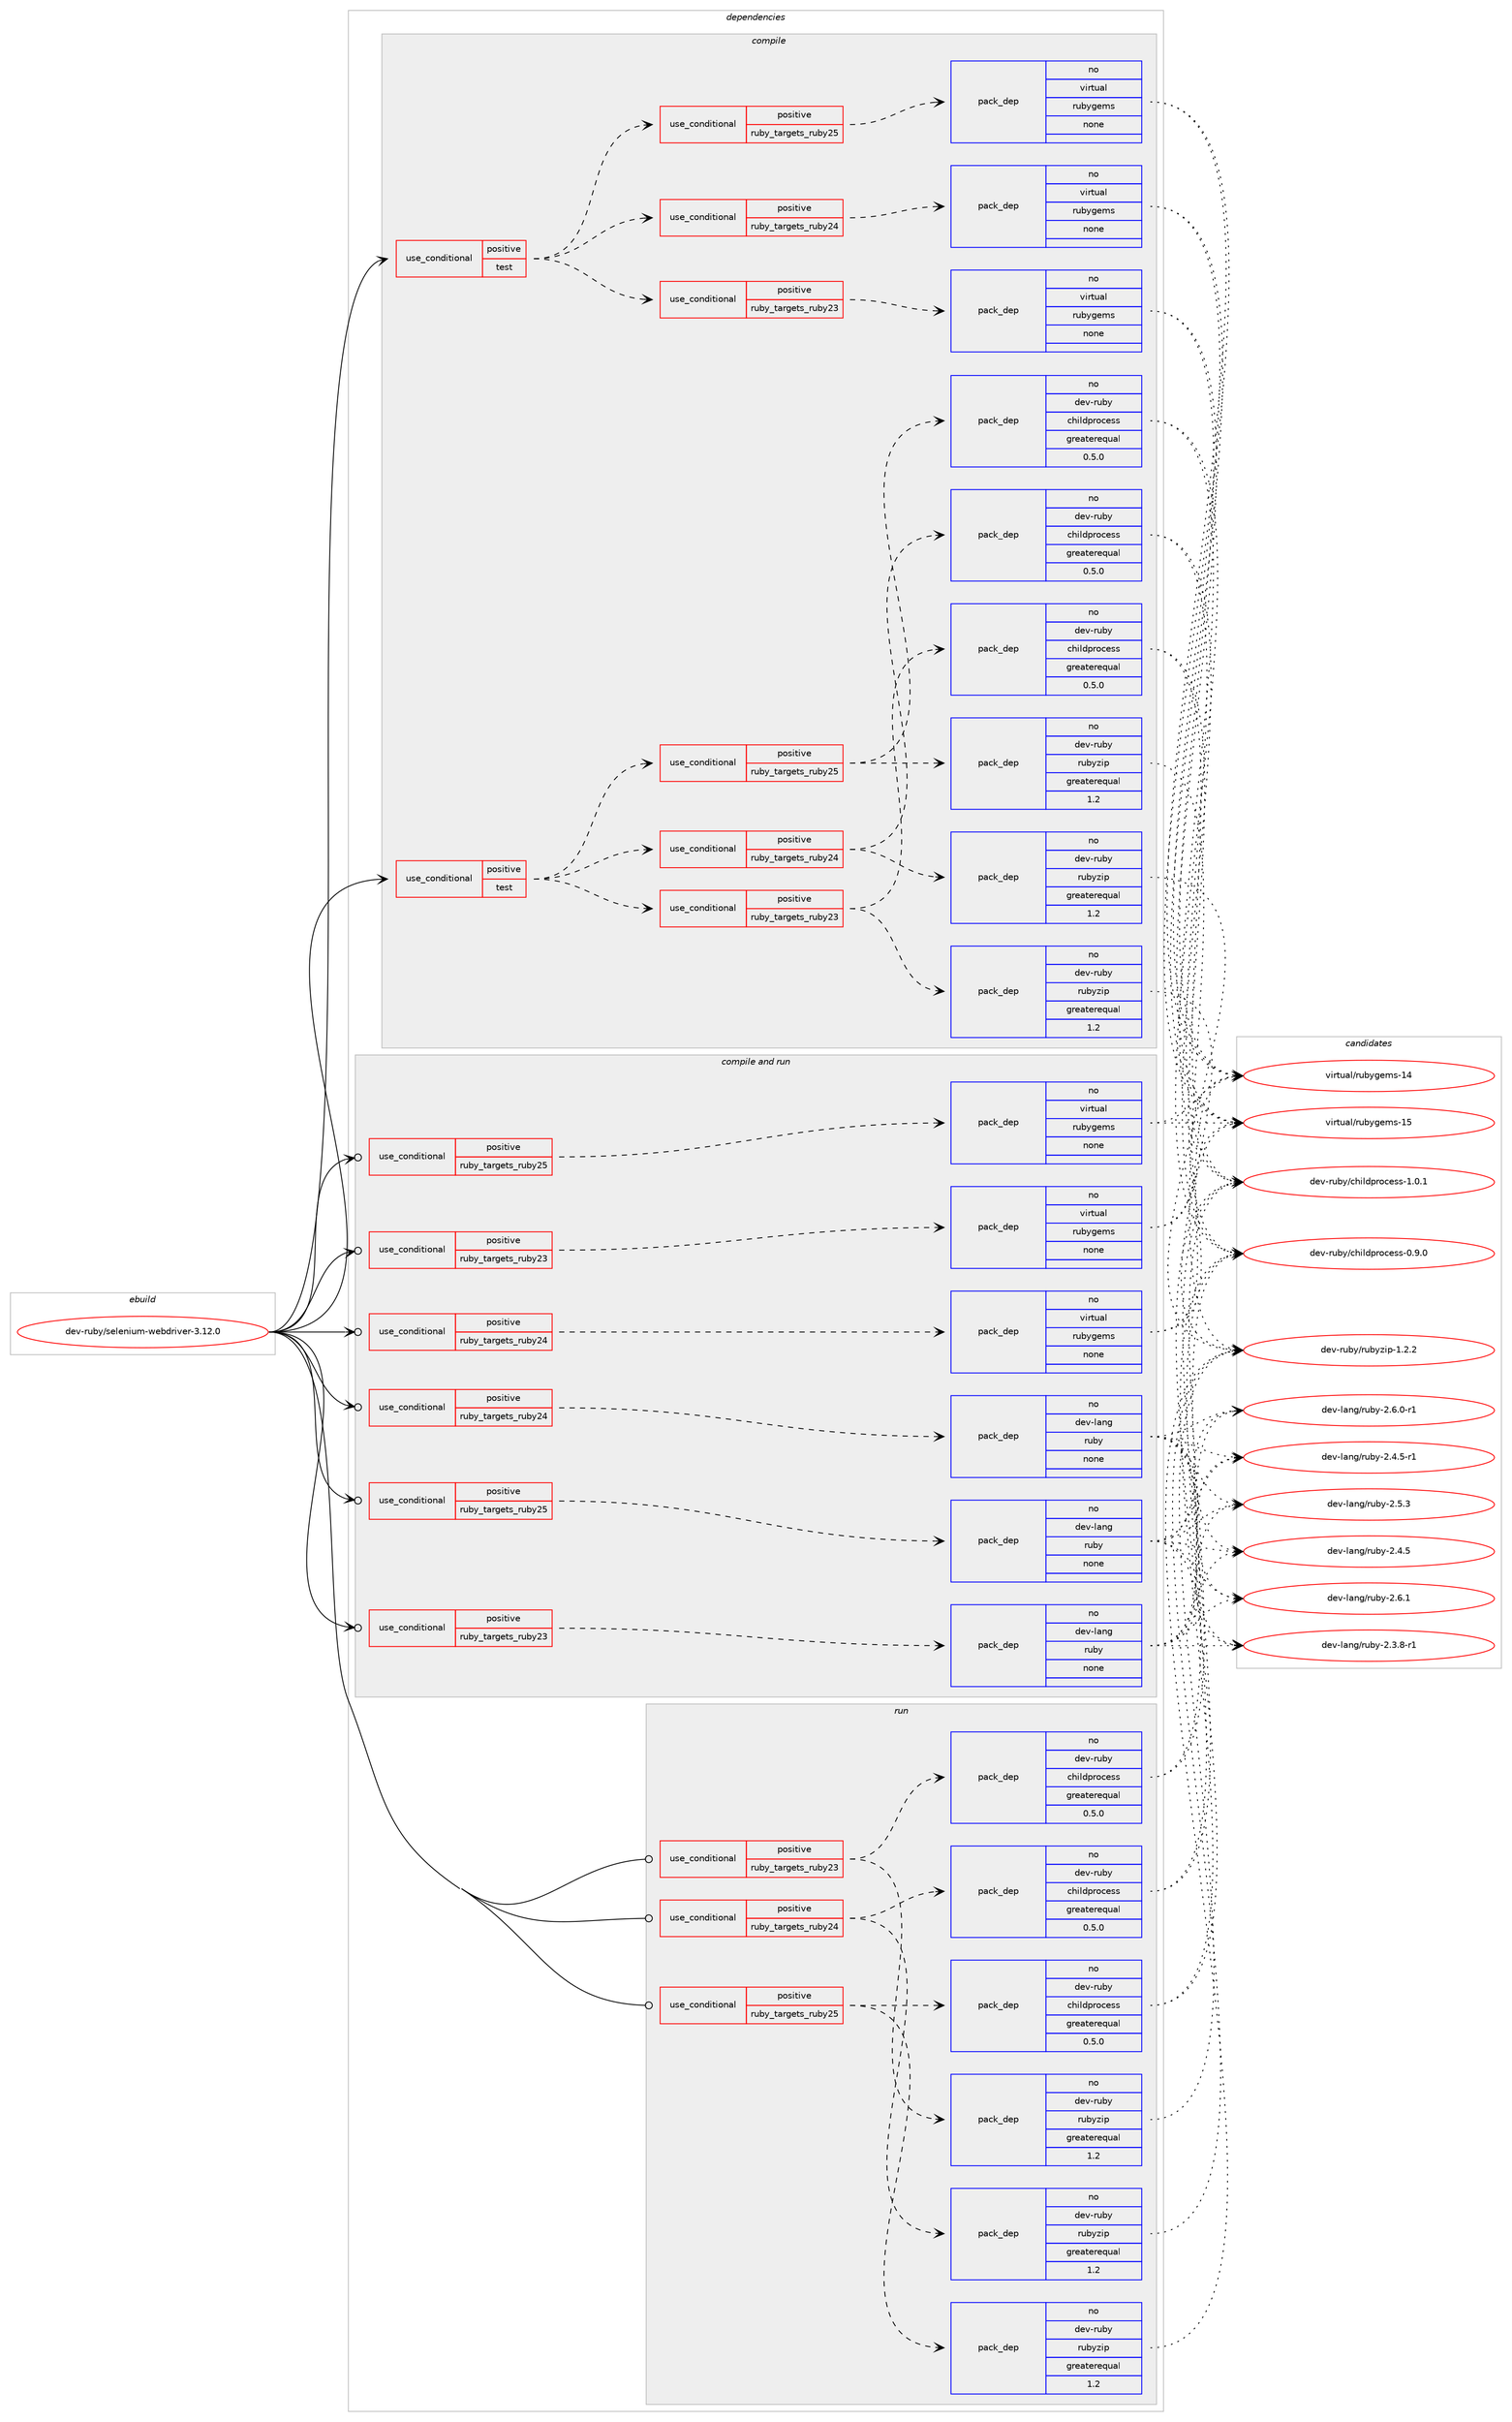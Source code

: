 digraph prolog {

# *************
# Graph options
# *************

newrank=true;
concentrate=true;
compound=true;
graph [rankdir=LR,fontname=Helvetica,fontsize=10,ranksep=1.5];#, ranksep=2.5, nodesep=0.2];
edge  [arrowhead=vee];
node  [fontname=Helvetica,fontsize=10];

# **********
# The ebuild
# **********

subgraph cluster_leftcol {
color=gray;
rank=same;
label=<<i>ebuild</i>>;
id [label="dev-ruby/selenium-webdriver-3.12.0", color=red, width=4, href="../dev-ruby/selenium-webdriver-3.12.0.svg"];
}

# ****************
# The dependencies
# ****************

subgraph cluster_midcol {
color=gray;
label=<<i>dependencies</i>>;
subgraph cluster_compile {
fillcolor="#eeeeee";
style=filled;
label=<<i>compile</i>>;
subgraph cond417509 {
dependency1528133 [label=<<TABLE BORDER="0" CELLBORDER="1" CELLSPACING="0" CELLPADDING="4"><TR><TD ROWSPAN="3" CELLPADDING="10">use_conditional</TD></TR><TR><TD>positive</TD></TR><TR><TD>test</TD></TR></TABLE>>, shape=none, color=red];
subgraph cond417510 {
dependency1528134 [label=<<TABLE BORDER="0" CELLBORDER="1" CELLSPACING="0" CELLPADDING="4"><TR><TD ROWSPAN="3" CELLPADDING="10">use_conditional</TD></TR><TR><TD>positive</TD></TR><TR><TD>ruby_targets_ruby23</TD></TR></TABLE>>, shape=none, color=red];
subgraph pack1087118 {
dependency1528135 [label=<<TABLE BORDER="0" CELLBORDER="1" CELLSPACING="0" CELLPADDING="4" WIDTH="220"><TR><TD ROWSPAN="6" CELLPADDING="30">pack_dep</TD></TR><TR><TD WIDTH="110">no</TD></TR><TR><TD>dev-ruby</TD></TR><TR><TD>childprocess</TD></TR><TR><TD>greaterequal</TD></TR><TR><TD>0.5.0</TD></TR></TABLE>>, shape=none, color=blue];
}
dependency1528134:e -> dependency1528135:w [weight=20,style="dashed",arrowhead="vee"];
subgraph pack1087119 {
dependency1528136 [label=<<TABLE BORDER="0" CELLBORDER="1" CELLSPACING="0" CELLPADDING="4" WIDTH="220"><TR><TD ROWSPAN="6" CELLPADDING="30">pack_dep</TD></TR><TR><TD WIDTH="110">no</TD></TR><TR><TD>dev-ruby</TD></TR><TR><TD>rubyzip</TD></TR><TR><TD>greaterequal</TD></TR><TR><TD>1.2</TD></TR></TABLE>>, shape=none, color=blue];
}
dependency1528134:e -> dependency1528136:w [weight=20,style="dashed",arrowhead="vee"];
}
dependency1528133:e -> dependency1528134:w [weight=20,style="dashed",arrowhead="vee"];
subgraph cond417511 {
dependency1528137 [label=<<TABLE BORDER="0" CELLBORDER="1" CELLSPACING="0" CELLPADDING="4"><TR><TD ROWSPAN="3" CELLPADDING="10">use_conditional</TD></TR><TR><TD>positive</TD></TR><TR><TD>ruby_targets_ruby24</TD></TR></TABLE>>, shape=none, color=red];
subgraph pack1087120 {
dependency1528138 [label=<<TABLE BORDER="0" CELLBORDER="1" CELLSPACING="0" CELLPADDING="4" WIDTH="220"><TR><TD ROWSPAN="6" CELLPADDING="30">pack_dep</TD></TR><TR><TD WIDTH="110">no</TD></TR><TR><TD>dev-ruby</TD></TR><TR><TD>childprocess</TD></TR><TR><TD>greaterequal</TD></TR><TR><TD>0.5.0</TD></TR></TABLE>>, shape=none, color=blue];
}
dependency1528137:e -> dependency1528138:w [weight=20,style="dashed",arrowhead="vee"];
subgraph pack1087121 {
dependency1528139 [label=<<TABLE BORDER="0" CELLBORDER="1" CELLSPACING="0" CELLPADDING="4" WIDTH="220"><TR><TD ROWSPAN="6" CELLPADDING="30">pack_dep</TD></TR><TR><TD WIDTH="110">no</TD></TR><TR><TD>dev-ruby</TD></TR><TR><TD>rubyzip</TD></TR><TR><TD>greaterequal</TD></TR><TR><TD>1.2</TD></TR></TABLE>>, shape=none, color=blue];
}
dependency1528137:e -> dependency1528139:w [weight=20,style="dashed",arrowhead="vee"];
}
dependency1528133:e -> dependency1528137:w [weight=20,style="dashed",arrowhead="vee"];
subgraph cond417512 {
dependency1528140 [label=<<TABLE BORDER="0" CELLBORDER="1" CELLSPACING="0" CELLPADDING="4"><TR><TD ROWSPAN="3" CELLPADDING="10">use_conditional</TD></TR><TR><TD>positive</TD></TR><TR><TD>ruby_targets_ruby25</TD></TR></TABLE>>, shape=none, color=red];
subgraph pack1087122 {
dependency1528141 [label=<<TABLE BORDER="0" CELLBORDER="1" CELLSPACING="0" CELLPADDING="4" WIDTH="220"><TR><TD ROWSPAN="6" CELLPADDING="30">pack_dep</TD></TR><TR><TD WIDTH="110">no</TD></TR><TR><TD>dev-ruby</TD></TR><TR><TD>childprocess</TD></TR><TR><TD>greaterequal</TD></TR><TR><TD>0.5.0</TD></TR></TABLE>>, shape=none, color=blue];
}
dependency1528140:e -> dependency1528141:w [weight=20,style="dashed",arrowhead="vee"];
subgraph pack1087123 {
dependency1528142 [label=<<TABLE BORDER="0" CELLBORDER="1" CELLSPACING="0" CELLPADDING="4" WIDTH="220"><TR><TD ROWSPAN="6" CELLPADDING="30">pack_dep</TD></TR><TR><TD WIDTH="110">no</TD></TR><TR><TD>dev-ruby</TD></TR><TR><TD>rubyzip</TD></TR><TR><TD>greaterequal</TD></TR><TR><TD>1.2</TD></TR></TABLE>>, shape=none, color=blue];
}
dependency1528140:e -> dependency1528142:w [weight=20,style="dashed",arrowhead="vee"];
}
dependency1528133:e -> dependency1528140:w [weight=20,style="dashed",arrowhead="vee"];
}
id:e -> dependency1528133:w [weight=20,style="solid",arrowhead="vee"];
subgraph cond417513 {
dependency1528143 [label=<<TABLE BORDER="0" CELLBORDER="1" CELLSPACING="0" CELLPADDING="4"><TR><TD ROWSPAN="3" CELLPADDING="10">use_conditional</TD></TR><TR><TD>positive</TD></TR><TR><TD>test</TD></TR></TABLE>>, shape=none, color=red];
subgraph cond417514 {
dependency1528144 [label=<<TABLE BORDER="0" CELLBORDER="1" CELLSPACING="0" CELLPADDING="4"><TR><TD ROWSPAN="3" CELLPADDING="10">use_conditional</TD></TR><TR><TD>positive</TD></TR><TR><TD>ruby_targets_ruby23</TD></TR></TABLE>>, shape=none, color=red];
subgraph pack1087124 {
dependency1528145 [label=<<TABLE BORDER="0" CELLBORDER="1" CELLSPACING="0" CELLPADDING="4" WIDTH="220"><TR><TD ROWSPAN="6" CELLPADDING="30">pack_dep</TD></TR><TR><TD WIDTH="110">no</TD></TR><TR><TD>virtual</TD></TR><TR><TD>rubygems</TD></TR><TR><TD>none</TD></TR><TR><TD></TD></TR></TABLE>>, shape=none, color=blue];
}
dependency1528144:e -> dependency1528145:w [weight=20,style="dashed",arrowhead="vee"];
}
dependency1528143:e -> dependency1528144:w [weight=20,style="dashed",arrowhead="vee"];
subgraph cond417515 {
dependency1528146 [label=<<TABLE BORDER="0" CELLBORDER="1" CELLSPACING="0" CELLPADDING="4"><TR><TD ROWSPAN="3" CELLPADDING="10">use_conditional</TD></TR><TR><TD>positive</TD></TR><TR><TD>ruby_targets_ruby24</TD></TR></TABLE>>, shape=none, color=red];
subgraph pack1087125 {
dependency1528147 [label=<<TABLE BORDER="0" CELLBORDER="1" CELLSPACING="0" CELLPADDING="4" WIDTH="220"><TR><TD ROWSPAN="6" CELLPADDING="30">pack_dep</TD></TR><TR><TD WIDTH="110">no</TD></TR><TR><TD>virtual</TD></TR><TR><TD>rubygems</TD></TR><TR><TD>none</TD></TR><TR><TD></TD></TR></TABLE>>, shape=none, color=blue];
}
dependency1528146:e -> dependency1528147:w [weight=20,style="dashed",arrowhead="vee"];
}
dependency1528143:e -> dependency1528146:w [weight=20,style="dashed",arrowhead="vee"];
subgraph cond417516 {
dependency1528148 [label=<<TABLE BORDER="0" CELLBORDER="1" CELLSPACING="0" CELLPADDING="4"><TR><TD ROWSPAN="3" CELLPADDING="10">use_conditional</TD></TR><TR><TD>positive</TD></TR><TR><TD>ruby_targets_ruby25</TD></TR></TABLE>>, shape=none, color=red];
subgraph pack1087126 {
dependency1528149 [label=<<TABLE BORDER="0" CELLBORDER="1" CELLSPACING="0" CELLPADDING="4" WIDTH="220"><TR><TD ROWSPAN="6" CELLPADDING="30">pack_dep</TD></TR><TR><TD WIDTH="110">no</TD></TR><TR><TD>virtual</TD></TR><TR><TD>rubygems</TD></TR><TR><TD>none</TD></TR><TR><TD></TD></TR></TABLE>>, shape=none, color=blue];
}
dependency1528148:e -> dependency1528149:w [weight=20,style="dashed",arrowhead="vee"];
}
dependency1528143:e -> dependency1528148:w [weight=20,style="dashed",arrowhead="vee"];
}
id:e -> dependency1528143:w [weight=20,style="solid",arrowhead="vee"];
}
subgraph cluster_compileandrun {
fillcolor="#eeeeee";
style=filled;
label=<<i>compile and run</i>>;
subgraph cond417517 {
dependency1528150 [label=<<TABLE BORDER="0" CELLBORDER="1" CELLSPACING="0" CELLPADDING="4"><TR><TD ROWSPAN="3" CELLPADDING="10">use_conditional</TD></TR><TR><TD>positive</TD></TR><TR><TD>ruby_targets_ruby23</TD></TR></TABLE>>, shape=none, color=red];
subgraph pack1087127 {
dependency1528151 [label=<<TABLE BORDER="0" CELLBORDER="1" CELLSPACING="0" CELLPADDING="4" WIDTH="220"><TR><TD ROWSPAN="6" CELLPADDING="30">pack_dep</TD></TR><TR><TD WIDTH="110">no</TD></TR><TR><TD>dev-lang</TD></TR><TR><TD>ruby</TD></TR><TR><TD>none</TD></TR><TR><TD></TD></TR></TABLE>>, shape=none, color=blue];
}
dependency1528150:e -> dependency1528151:w [weight=20,style="dashed",arrowhead="vee"];
}
id:e -> dependency1528150:w [weight=20,style="solid",arrowhead="odotvee"];
subgraph cond417518 {
dependency1528152 [label=<<TABLE BORDER="0" CELLBORDER="1" CELLSPACING="0" CELLPADDING="4"><TR><TD ROWSPAN="3" CELLPADDING="10">use_conditional</TD></TR><TR><TD>positive</TD></TR><TR><TD>ruby_targets_ruby23</TD></TR></TABLE>>, shape=none, color=red];
subgraph pack1087128 {
dependency1528153 [label=<<TABLE BORDER="0" CELLBORDER="1" CELLSPACING="0" CELLPADDING="4" WIDTH="220"><TR><TD ROWSPAN="6" CELLPADDING="30">pack_dep</TD></TR><TR><TD WIDTH="110">no</TD></TR><TR><TD>virtual</TD></TR><TR><TD>rubygems</TD></TR><TR><TD>none</TD></TR><TR><TD></TD></TR></TABLE>>, shape=none, color=blue];
}
dependency1528152:e -> dependency1528153:w [weight=20,style="dashed",arrowhead="vee"];
}
id:e -> dependency1528152:w [weight=20,style="solid",arrowhead="odotvee"];
subgraph cond417519 {
dependency1528154 [label=<<TABLE BORDER="0" CELLBORDER="1" CELLSPACING="0" CELLPADDING="4"><TR><TD ROWSPAN="3" CELLPADDING="10">use_conditional</TD></TR><TR><TD>positive</TD></TR><TR><TD>ruby_targets_ruby24</TD></TR></TABLE>>, shape=none, color=red];
subgraph pack1087129 {
dependency1528155 [label=<<TABLE BORDER="0" CELLBORDER="1" CELLSPACING="0" CELLPADDING="4" WIDTH="220"><TR><TD ROWSPAN="6" CELLPADDING="30">pack_dep</TD></TR><TR><TD WIDTH="110">no</TD></TR><TR><TD>dev-lang</TD></TR><TR><TD>ruby</TD></TR><TR><TD>none</TD></TR><TR><TD></TD></TR></TABLE>>, shape=none, color=blue];
}
dependency1528154:e -> dependency1528155:w [weight=20,style="dashed",arrowhead="vee"];
}
id:e -> dependency1528154:w [weight=20,style="solid",arrowhead="odotvee"];
subgraph cond417520 {
dependency1528156 [label=<<TABLE BORDER="0" CELLBORDER="1" CELLSPACING="0" CELLPADDING="4"><TR><TD ROWSPAN="3" CELLPADDING="10">use_conditional</TD></TR><TR><TD>positive</TD></TR><TR><TD>ruby_targets_ruby24</TD></TR></TABLE>>, shape=none, color=red];
subgraph pack1087130 {
dependency1528157 [label=<<TABLE BORDER="0" CELLBORDER="1" CELLSPACING="0" CELLPADDING="4" WIDTH="220"><TR><TD ROWSPAN="6" CELLPADDING="30">pack_dep</TD></TR><TR><TD WIDTH="110">no</TD></TR><TR><TD>virtual</TD></TR><TR><TD>rubygems</TD></TR><TR><TD>none</TD></TR><TR><TD></TD></TR></TABLE>>, shape=none, color=blue];
}
dependency1528156:e -> dependency1528157:w [weight=20,style="dashed",arrowhead="vee"];
}
id:e -> dependency1528156:w [weight=20,style="solid",arrowhead="odotvee"];
subgraph cond417521 {
dependency1528158 [label=<<TABLE BORDER="0" CELLBORDER="1" CELLSPACING="0" CELLPADDING="4"><TR><TD ROWSPAN="3" CELLPADDING="10">use_conditional</TD></TR><TR><TD>positive</TD></TR><TR><TD>ruby_targets_ruby25</TD></TR></TABLE>>, shape=none, color=red];
subgraph pack1087131 {
dependency1528159 [label=<<TABLE BORDER="0" CELLBORDER="1" CELLSPACING="0" CELLPADDING="4" WIDTH="220"><TR><TD ROWSPAN="6" CELLPADDING="30">pack_dep</TD></TR><TR><TD WIDTH="110">no</TD></TR><TR><TD>dev-lang</TD></TR><TR><TD>ruby</TD></TR><TR><TD>none</TD></TR><TR><TD></TD></TR></TABLE>>, shape=none, color=blue];
}
dependency1528158:e -> dependency1528159:w [weight=20,style="dashed",arrowhead="vee"];
}
id:e -> dependency1528158:w [weight=20,style="solid",arrowhead="odotvee"];
subgraph cond417522 {
dependency1528160 [label=<<TABLE BORDER="0" CELLBORDER="1" CELLSPACING="0" CELLPADDING="4"><TR><TD ROWSPAN="3" CELLPADDING="10">use_conditional</TD></TR><TR><TD>positive</TD></TR><TR><TD>ruby_targets_ruby25</TD></TR></TABLE>>, shape=none, color=red];
subgraph pack1087132 {
dependency1528161 [label=<<TABLE BORDER="0" CELLBORDER="1" CELLSPACING="0" CELLPADDING="4" WIDTH="220"><TR><TD ROWSPAN="6" CELLPADDING="30">pack_dep</TD></TR><TR><TD WIDTH="110">no</TD></TR><TR><TD>virtual</TD></TR><TR><TD>rubygems</TD></TR><TR><TD>none</TD></TR><TR><TD></TD></TR></TABLE>>, shape=none, color=blue];
}
dependency1528160:e -> dependency1528161:w [weight=20,style="dashed",arrowhead="vee"];
}
id:e -> dependency1528160:w [weight=20,style="solid",arrowhead="odotvee"];
}
subgraph cluster_run {
fillcolor="#eeeeee";
style=filled;
label=<<i>run</i>>;
subgraph cond417523 {
dependency1528162 [label=<<TABLE BORDER="0" CELLBORDER="1" CELLSPACING="0" CELLPADDING="4"><TR><TD ROWSPAN="3" CELLPADDING="10">use_conditional</TD></TR><TR><TD>positive</TD></TR><TR><TD>ruby_targets_ruby23</TD></TR></TABLE>>, shape=none, color=red];
subgraph pack1087133 {
dependency1528163 [label=<<TABLE BORDER="0" CELLBORDER="1" CELLSPACING="0" CELLPADDING="4" WIDTH="220"><TR><TD ROWSPAN="6" CELLPADDING="30">pack_dep</TD></TR><TR><TD WIDTH="110">no</TD></TR><TR><TD>dev-ruby</TD></TR><TR><TD>childprocess</TD></TR><TR><TD>greaterequal</TD></TR><TR><TD>0.5.0</TD></TR></TABLE>>, shape=none, color=blue];
}
dependency1528162:e -> dependency1528163:w [weight=20,style="dashed",arrowhead="vee"];
subgraph pack1087134 {
dependency1528164 [label=<<TABLE BORDER="0" CELLBORDER="1" CELLSPACING="0" CELLPADDING="4" WIDTH="220"><TR><TD ROWSPAN="6" CELLPADDING="30">pack_dep</TD></TR><TR><TD WIDTH="110">no</TD></TR><TR><TD>dev-ruby</TD></TR><TR><TD>rubyzip</TD></TR><TR><TD>greaterequal</TD></TR><TR><TD>1.2</TD></TR></TABLE>>, shape=none, color=blue];
}
dependency1528162:e -> dependency1528164:w [weight=20,style="dashed",arrowhead="vee"];
}
id:e -> dependency1528162:w [weight=20,style="solid",arrowhead="odot"];
subgraph cond417524 {
dependency1528165 [label=<<TABLE BORDER="0" CELLBORDER="1" CELLSPACING="0" CELLPADDING="4"><TR><TD ROWSPAN="3" CELLPADDING="10">use_conditional</TD></TR><TR><TD>positive</TD></TR><TR><TD>ruby_targets_ruby24</TD></TR></TABLE>>, shape=none, color=red];
subgraph pack1087135 {
dependency1528166 [label=<<TABLE BORDER="0" CELLBORDER="1" CELLSPACING="0" CELLPADDING="4" WIDTH="220"><TR><TD ROWSPAN="6" CELLPADDING="30">pack_dep</TD></TR><TR><TD WIDTH="110">no</TD></TR><TR><TD>dev-ruby</TD></TR><TR><TD>childprocess</TD></TR><TR><TD>greaterequal</TD></TR><TR><TD>0.5.0</TD></TR></TABLE>>, shape=none, color=blue];
}
dependency1528165:e -> dependency1528166:w [weight=20,style="dashed",arrowhead="vee"];
subgraph pack1087136 {
dependency1528167 [label=<<TABLE BORDER="0" CELLBORDER="1" CELLSPACING="0" CELLPADDING="4" WIDTH="220"><TR><TD ROWSPAN="6" CELLPADDING="30">pack_dep</TD></TR><TR><TD WIDTH="110">no</TD></TR><TR><TD>dev-ruby</TD></TR><TR><TD>rubyzip</TD></TR><TR><TD>greaterequal</TD></TR><TR><TD>1.2</TD></TR></TABLE>>, shape=none, color=blue];
}
dependency1528165:e -> dependency1528167:w [weight=20,style="dashed",arrowhead="vee"];
}
id:e -> dependency1528165:w [weight=20,style="solid",arrowhead="odot"];
subgraph cond417525 {
dependency1528168 [label=<<TABLE BORDER="0" CELLBORDER="1" CELLSPACING="0" CELLPADDING="4"><TR><TD ROWSPAN="3" CELLPADDING="10">use_conditional</TD></TR><TR><TD>positive</TD></TR><TR><TD>ruby_targets_ruby25</TD></TR></TABLE>>, shape=none, color=red];
subgraph pack1087137 {
dependency1528169 [label=<<TABLE BORDER="0" CELLBORDER="1" CELLSPACING="0" CELLPADDING="4" WIDTH="220"><TR><TD ROWSPAN="6" CELLPADDING="30">pack_dep</TD></TR><TR><TD WIDTH="110">no</TD></TR><TR><TD>dev-ruby</TD></TR><TR><TD>childprocess</TD></TR><TR><TD>greaterequal</TD></TR><TR><TD>0.5.0</TD></TR></TABLE>>, shape=none, color=blue];
}
dependency1528168:e -> dependency1528169:w [weight=20,style="dashed",arrowhead="vee"];
subgraph pack1087138 {
dependency1528170 [label=<<TABLE BORDER="0" CELLBORDER="1" CELLSPACING="0" CELLPADDING="4" WIDTH="220"><TR><TD ROWSPAN="6" CELLPADDING="30">pack_dep</TD></TR><TR><TD WIDTH="110">no</TD></TR><TR><TD>dev-ruby</TD></TR><TR><TD>rubyzip</TD></TR><TR><TD>greaterequal</TD></TR><TR><TD>1.2</TD></TR></TABLE>>, shape=none, color=blue];
}
dependency1528168:e -> dependency1528170:w [weight=20,style="dashed",arrowhead="vee"];
}
id:e -> dependency1528168:w [weight=20,style="solid",arrowhead="odot"];
}
}

# **************
# The candidates
# **************

subgraph cluster_choices {
rank=same;
color=gray;
label=<<i>candidates</i>>;

subgraph choice1087118 {
color=black;
nodesep=1;
choice1001011184511411798121479910410510810011211411199101115115454846574648 [label="dev-ruby/childprocess-0.9.0", color=red, width=4,href="../dev-ruby/childprocess-0.9.0.svg"];
choice1001011184511411798121479910410510810011211411199101115115454946484649 [label="dev-ruby/childprocess-1.0.1", color=red, width=4,href="../dev-ruby/childprocess-1.0.1.svg"];
dependency1528135:e -> choice1001011184511411798121479910410510810011211411199101115115454846574648:w [style=dotted,weight="100"];
dependency1528135:e -> choice1001011184511411798121479910410510810011211411199101115115454946484649:w [style=dotted,weight="100"];
}
subgraph choice1087119 {
color=black;
nodesep=1;
choice10010111845114117981214711411798121122105112454946504650 [label="dev-ruby/rubyzip-1.2.2", color=red, width=4,href="../dev-ruby/rubyzip-1.2.2.svg"];
dependency1528136:e -> choice10010111845114117981214711411798121122105112454946504650:w [style=dotted,weight="100"];
}
subgraph choice1087120 {
color=black;
nodesep=1;
choice1001011184511411798121479910410510810011211411199101115115454846574648 [label="dev-ruby/childprocess-0.9.0", color=red, width=4,href="../dev-ruby/childprocess-0.9.0.svg"];
choice1001011184511411798121479910410510810011211411199101115115454946484649 [label="dev-ruby/childprocess-1.0.1", color=red, width=4,href="../dev-ruby/childprocess-1.0.1.svg"];
dependency1528138:e -> choice1001011184511411798121479910410510810011211411199101115115454846574648:w [style=dotted,weight="100"];
dependency1528138:e -> choice1001011184511411798121479910410510810011211411199101115115454946484649:w [style=dotted,weight="100"];
}
subgraph choice1087121 {
color=black;
nodesep=1;
choice10010111845114117981214711411798121122105112454946504650 [label="dev-ruby/rubyzip-1.2.2", color=red, width=4,href="../dev-ruby/rubyzip-1.2.2.svg"];
dependency1528139:e -> choice10010111845114117981214711411798121122105112454946504650:w [style=dotted,weight="100"];
}
subgraph choice1087122 {
color=black;
nodesep=1;
choice1001011184511411798121479910410510810011211411199101115115454846574648 [label="dev-ruby/childprocess-0.9.0", color=red, width=4,href="../dev-ruby/childprocess-0.9.0.svg"];
choice1001011184511411798121479910410510810011211411199101115115454946484649 [label="dev-ruby/childprocess-1.0.1", color=red, width=4,href="../dev-ruby/childprocess-1.0.1.svg"];
dependency1528141:e -> choice1001011184511411798121479910410510810011211411199101115115454846574648:w [style=dotted,weight="100"];
dependency1528141:e -> choice1001011184511411798121479910410510810011211411199101115115454946484649:w [style=dotted,weight="100"];
}
subgraph choice1087123 {
color=black;
nodesep=1;
choice10010111845114117981214711411798121122105112454946504650 [label="dev-ruby/rubyzip-1.2.2", color=red, width=4,href="../dev-ruby/rubyzip-1.2.2.svg"];
dependency1528142:e -> choice10010111845114117981214711411798121122105112454946504650:w [style=dotted,weight="100"];
}
subgraph choice1087124 {
color=black;
nodesep=1;
choice118105114116117971084711411798121103101109115454952 [label="virtual/rubygems-14", color=red, width=4,href="../virtual/rubygems-14.svg"];
choice118105114116117971084711411798121103101109115454953 [label="virtual/rubygems-15", color=red, width=4,href="../virtual/rubygems-15.svg"];
dependency1528145:e -> choice118105114116117971084711411798121103101109115454952:w [style=dotted,weight="100"];
dependency1528145:e -> choice118105114116117971084711411798121103101109115454953:w [style=dotted,weight="100"];
}
subgraph choice1087125 {
color=black;
nodesep=1;
choice118105114116117971084711411798121103101109115454952 [label="virtual/rubygems-14", color=red, width=4,href="../virtual/rubygems-14.svg"];
choice118105114116117971084711411798121103101109115454953 [label="virtual/rubygems-15", color=red, width=4,href="../virtual/rubygems-15.svg"];
dependency1528147:e -> choice118105114116117971084711411798121103101109115454952:w [style=dotted,weight="100"];
dependency1528147:e -> choice118105114116117971084711411798121103101109115454953:w [style=dotted,weight="100"];
}
subgraph choice1087126 {
color=black;
nodesep=1;
choice118105114116117971084711411798121103101109115454952 [label="virtual/rubygems-14", color=red, width=4,href="../virtual/rubygems-14.svg"];
choice118105114116117971084711411798121103101109115454953 [label="virtual/rubygems-15", color=red, width=4,href="../virtual/rubygems-15.svg"];
dependency1528149:e -> choice118105114116117971084711411798121103101109115454952:w [style=dotted,weight="100"];
dependency1528149:e -> choice118105114116117971084711411798121103101109115454953:w [style=dotted,weight="100"];
}
subgraph choice1087127 {
color=black;
nodesep=1;
choice100101118451089711010347114117981214550465146564511449 [label="dev-lang/ruby-2.3.8-r1", color=red, width=4,href="../dev-lang/ruby-2.3.8-r1.svg"];
choice10010111845108971101034711411798121455046524653 [label="dev-lang/ruby-2.4.5", color=red, width=4,href="../dev-lang/ruby-2.4.5.svg"];
choice100101118451089711010347114117981214550465246534511449 [label="dev-lang/ruby-2.4.5-r1", color=red, width=4,href="../dev-lang/ruby-2.4.5-r1.svg"];
choice10010111845108971101034711411798121455046534651 [label="dev-lang/ruby-2.5.3", color=red, width=4,href="../dev-lang/ruby-2.5.3.svg"];
choice100101118451089711010347114117981214550465446484511449 [label="dev-lang/ruby-2.6.0-r1", color=red, width=4,href="../dev-lang/ruby-2.6.0-r1.svg"];
choice10010111845108971101034711411798121455046544649 [label="dev-lang/ruby-2.6.1", color=red, width=4,href="../dev-lang/ruby-2.6.1.svg"];
dependency1528151:e -> choice100101118451089711010347114117981214550465146564511449:w [style=dotted,weight="100"];
dependency1528151:e -> choice10010111845108971101034711411798121455046524653:w [style=dotted,weight="100"];
dependency1528151:e -> choice100101118451089711010347114117981214550465246534511449:w [style=dotted,weight="100"];
dependency1528151:e -> choice10010111845108971101034711411798121455046534651:w [style=dotted,weight="100"];
dependency1528151:e -> choice100101118451089711010347114117981214550465446484511449:w [style=dotted,weight="100"];
dependency1528151:e -> choice10010111845108971101034711411798121455046544649:w [style=dotted,weight="100"];
}
subgraph choice1087128 {
color=black;
nodesep=1;
choice118105114116117971084711411798121103101109115454952 [label="virtual/rubygems-14", color=red, width=4,href="../virtual/rubygems-14.svg"];
choice118105114116117971084711411798121103101109115454953 [label="virtual/rubygems-15", color=red, width=4,href="../virtual/rubygems-15.svg"];
dependency1528153:e -> choice118105114116117971084711411798121103101109115454952:w [style=dotted,weight="100"];
dependency1528153:e -> choice118105114116117971084711411798121103101109115454953:w [style=dotted,weight="100"];
}
subgraph choice1087129 {
color=black;
nodesep=1;
choice100101118451089711010347114117981214550465146564511449 [label="dev-lang/ruby-2.3.8-r1", color=red, width=4,href="../dev-lang/ruby-2.3.8-r1.svg"];
choice10010111845108971101034711411798121455046524653 [label="dev-lang/ruby-2.4.5", color=red, width=4,href="../dev-lang/ruby-2.4.5.svg"];
choice100101118451089711010347114117981214550465246534511449 [label="dev-lang/ruby-2.4.5-r1", color=red, width=4,href="../dev-lang/ruby-2.4.5-r1.svg"];
choice10010111845108971101034711411798121455046534651 [label="dev-lang/ruby-2.5.3", color=red, width=4,href="../dev-lang/ruby-2.5.3.svg"];
choice100101118451089711010347114117981214550465446484511449 [label="dev-lang/ruby-2.6.0-r1", color=red, width=4,href="../dev-lang/ruby-2.6.0-r1.svg"];
choice10010111845108971101034711411798121455046544649 [label="dev-lang/ruby-2.6.1", color=red, width=4,href="../dev-lang/ruby-2.6.1.svg"];
dependency1528155:e -> choice100101118451089711010347114117981214550465146564511449:w [style=dotted,weight="100"];
dependency1528155:e -> choice10010111845108971101034711411798121455046524653:w [style=dotted,weight="100"];
dependency1528155:e -> choice100101118451089711010347114117981214550465246534511449:w [style=dotted,weight="100"];
dependency1528155:e -> choice10010111845108971101034711411798121455046534651:w [style=dotted,weight="100"];
dependency1528155:e -> choice100101118451089711010347114117981214550465446484511449:w [style=dotted,weight="100"];
dependency1528155:e -> choice10010111845108971101034711411798121455046544649:w [style=dotted,weight="100"];
}
subgraph choice1087130 {
color=black;
nodesep=1;
choice118105114116117971084711411798121103101109115454952 [label="virtual/rubygems-14", color=red, width=4,href="../virtual/rubygems-14.svg"];
choice118105114116117971084711411798121103101109115454953 [label="virtual/rubygems-15", color=red, width=4,href="../virtual/rubygems-15.svg"];
dependency1528157:e -> choice118105114116117971084711411798121103101109115454952:w [style=dotted,weight="100"];
dependency1528157:e -> choice118105114116117971084711411798121103101109115454953:w [style=dotted,weight="100"];
}
subgraph choice1087131 {
color=black;
nodesep=1;
choice100101118451089711010347114117981214550465146564511449 [label="dev-lang/ruby-2.3.8-r1", color=red, width=4,href="../dev-lang/ruby-2.3.8-r1.svg"];
choice10010111845108971101034711411798121455046524653 [label="dev-lang/ruby-2.4.5", color=red, width=4,href="../dev-lang/ruby-2.4.5.svg"];
choice100101118451089711010347114117981214550465246534511449 [label="dev-lang/ruby-2.4.5-r1", color=red, width=4,href="../dev-lang/ruby-2.4.5-r1.svg"];
choice10010111845108971101034711411798121455046534651 [label="dev-lang/ruby-2.5.3", color=red, width=4,href="../dev-lang/ruby-2.5.3.svg"];
choice100101118451089711010347114117981214550465446484511449 [label="dev-lang/ruby-2.6.0-r1", color=red, width=4,href="../dev-lang/ruby-2.6.0-r1.svg"];
choice10010111845108971101034711411798121455046544649 [label="dev-lang/ruby-2.6.1", color=red, width=4,href="../dev-lang/ruby-2.6.1.svg"];
dependency1528159:e -> choice100101118451089711010347114117981214550465146564511449:w [style=dotted,weight="100"];
dependency1528159:e -> choice10010111845108971101034711411798121455046524653:w [style=dotted,weight="100"];
dependency1528159:e -> choice100101118451089711010347114117981214550465246534511449:w [style=dotted,weight="100"];
dependency1528159:e -> choice10010111845108971101034711411798121455046534651:w [style=dotted,weight="100"];
dependency1528159:e -> choice100101118451089711010347114117981214550465446484511449:w [style=dotted,weight="100"];
dependency1528159:e -> choice10010111845108971101034711411798121455046544649:w [style=dotted,weight="100"];
}
subgraph choice1087132 {
color=black;
nodesep=1;
choice118105114116117971084711411798121103101109115454952 [label="virtual/rubygems-14", color=red, width=4,href="../virtual/rubygems-14.svg"];
choice118105114116117971084711411798121103101109115454953 [label="virtual/rubygems-15", color=red, width=4,href="../virtual/rubygems-15.svg"];
dependency1528161:e -> choice118105114116117971084711411798121103101109115454952:w [style=dotted,weight="100"];
dependency1528161:e -> choice118105114116117971084711411798121103101109115454953:w [style=dotted,weight="100"];
}
subgraph choice1087133 {
color=black;
nodesep=1;
choice1001011184511411798121479910410510810011211411199101115115454846574648 [label="dev-ruby/childprocess-0.9.0", color=red, width=4,href="../dev-ruby/childprocess-0.9.0.svg"];
choice1001011184511411798121479910410510810011211411199101115115454946484649 [label="dev-ruby/childprocess-1.0.1", color=red, width=4,href="../dev-ruby/childprocess-1.0.1.svg"];
dependency1528163:e -> choice1001011184511411798121479910410510810011211411199101115115454846574648:w [style=dotted,weight="100"];
dependency1528163:e -> choice1001011184511411798121479910410510810011211411199101115115454946484649:w [style=dotted,weight="100"];
}
subgraph choice1087134 {
color=black;
nodesep=1;
choice10010111845114117981214711411798121122105112454946504650 [label="dev-ruby/rubyzip-1.2.2", color=red, width=4,href="../dev-ruby/rubyzip-1.2.2.svg"];
dependency1528164:e -> choice10010111845114117981214711411798121122105112454946504650:w [style=dotted,weight="100"];
}
subgraph choice1087135 {
color=black;
nodesep=1;
choice1001011184511411798121479910410510810011211411199101115115454846574648 [label="dev-ruby/childprocess-0.9.0", color=red, width=4,href="../dev-ruby/childprocess-0.9.0.svg"];
choice1001011184511411798121479910410510810011211411199101115115454946484649 [label="dev-ruby/childprocess-1.0.1", color=red, width=4,href="../dev-ruby/childprocess-1.0.1.svg"];
dependency1528166:e -> choice1001011184511411798121479910410510810011211411199101115115454846574648:w [style=dotted,weight="100"];
dependency1528166:e -> choice1001011184511411798121479910410510810011211411199101115115454946484649:w [style=dotted,weight="100"];
}
subgraph choice1087136 {
color=black;
nodesep=1;
choice10010111845114117981214711411798121122105112454946504650 [label="dev-ruby/rubyzip-1.2.2", color=red, width=4,href="../dev-ruby/rubyzip-1.2.2.svg"];
dependency1528167:e -> choice10010111845114117981214711411798121122105112454946504650:w [style=dotted,weight="100"];
}
subgraph choice1087137 {
color=black;
nodesep=1;
choice1001011184511411798121479910410510810011211411199101115115454846574648 [label="dev-ruby/childprocess-0.9.0", color=red, width=4,href="../dev-ruby/childprocess-0.9.0.svg"];
choice1001011184511411798121479910410510810011211411199101115115454946484649 [label="dev-ruby/childprocess-1.0.1", color=red, width=4,href="../dev-ruby/childprocess-1.0.1.svg"];
dependency1528169:e -> choice1001011184511411798121479910410510810011211411199101115115454846574648:w [style=dotted,weight="100"];
dependency1528169:e -> choice1001011184511411798121479910410510810011211411199101115115454946484649:w [style=dotted,weight="100"];
}
subgraph choice1087138 {
color=black;
nodesep=1;
choice10010111845114117981214711411798121122105112454946504650 [label="dev-ruby/rubyzip-1.2.2", color=red, width=4,href="../dev-ruby/rubyzip-1.2.2.svg"];
dependency1528170:e -> choice10010111845114117981214711411798121122105112454946504650:w [style=dotted,weight="100"];
}
}

}
